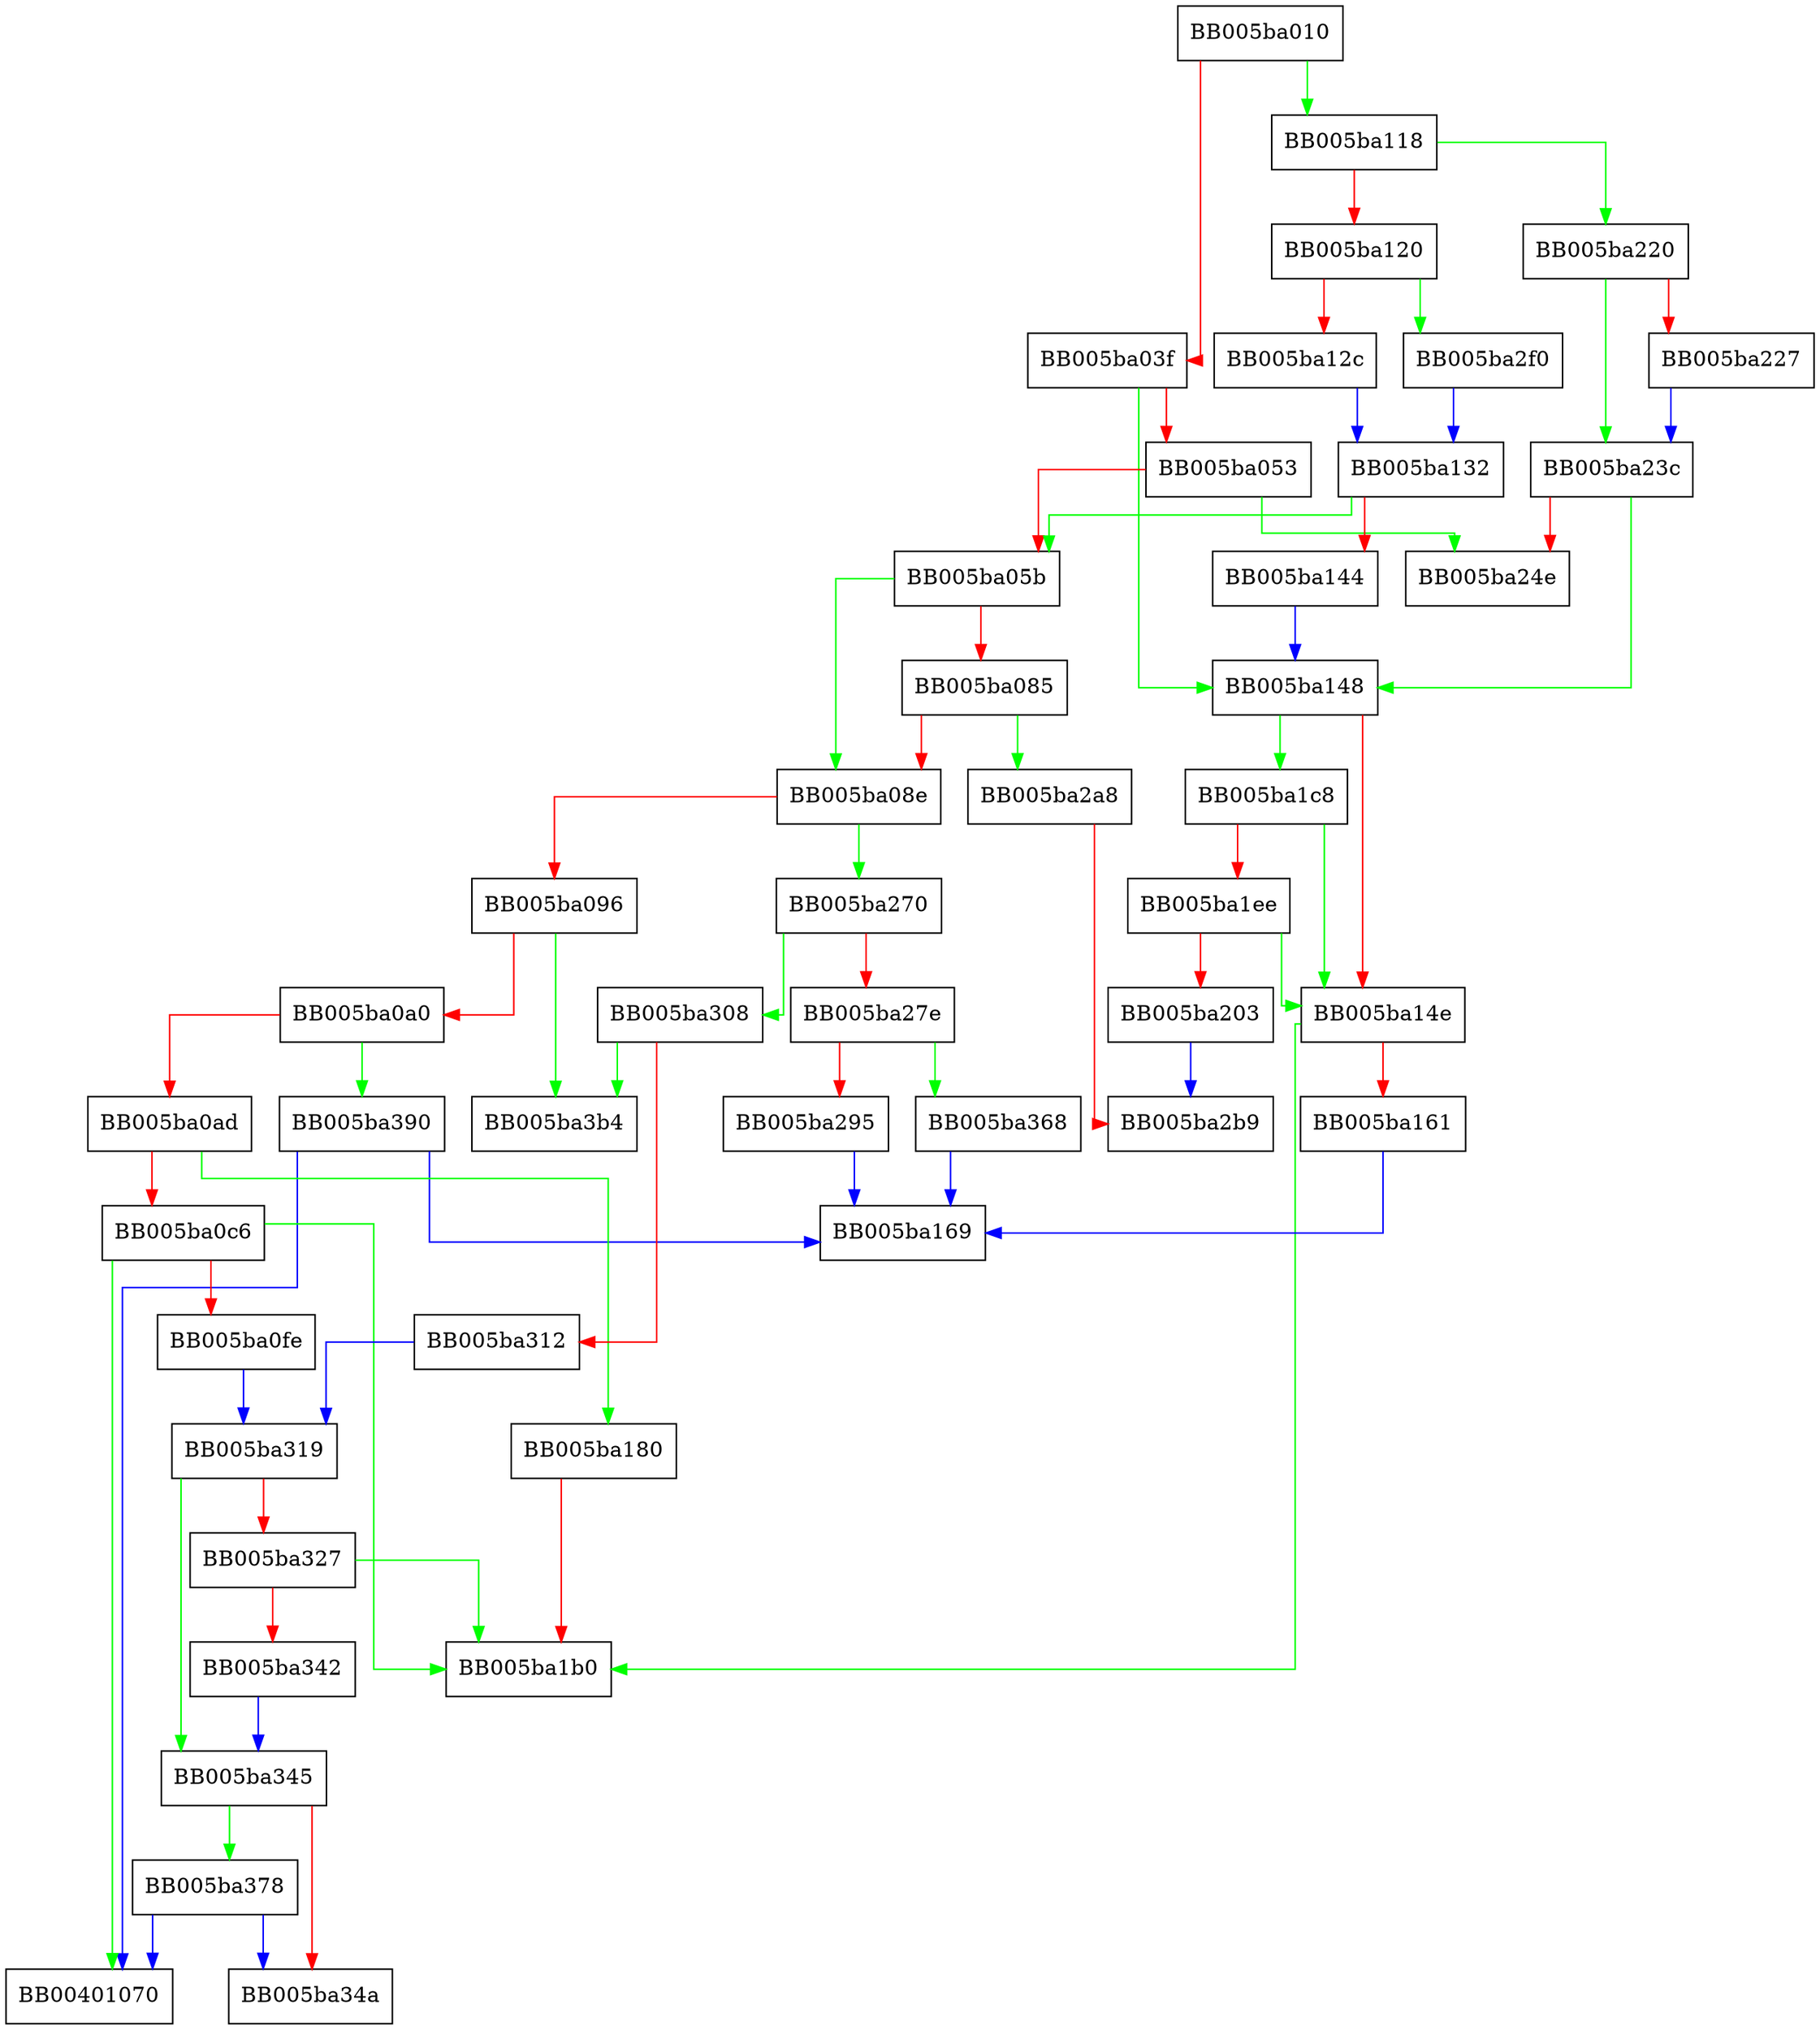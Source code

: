 digraph evp_EncryptDecryptUpdate {
  node [shape="box"];
  graph [splines=ortho];
  BB005ba010 -> BB005ba118 [color="green"];
  BB005ba010 -> BB005ba03f [color="red"];
  BB005ba03f -> BB005ba148 [color="green"];
  BB005ba03f -> BB005ba053 [color="red"];
  BB005ba053 -> BB005ba24e [color="green"];
  BB005ba053 -> BB005ba05b [color="red"];
  BB005ba05b -> BB005ba08e [color="green"];
  BB005ba05b -> BB005ba085 [color="red"];
  BB005ba085 -> BB005ba2a8 [color="green"];
  BB005ba085 -> BB005ba08e [color="red"];
  BB005ba08e -> BB005ba270 [color="green"];
  BB005ba08e -> BB005ba096 [color="red"];
  BB005ba096 -> BB005ba3b4 [color="green"];
  BB005ba096 -> BB005ba0a0 [color="red"];
  BB005ba0a0 -> BB005ba390 [color="green"];
  BB005ba0a0 -> BB005ba0ad [color="red"];
  BB005ba0ad -> BB005ba180 [color="green"];
  BB005ba0ad -> BB005ba0c6 [color="red"];
  BB005ba0c6 -> BB00401070 [color="green"];
  BB005ba0c6 -> BB005ba1b0 [color="green"];
  BB005ba0c6 -> BB005ba0fe [color="red"];
  BB005ba0fe -> BB005ba319 [color="blue"];
  BB005ba118 -> BB005ba220 [color="green"];
  BB005ba118 -> BB005ba120 [color="red"];
  BB005ba120 -> BB005ba2f0 [color="green"];
  BB005ba120 -> BB005ba12c [color="red"];
  BB005ba12c -> BB005ba132 [color="blue"];
  BB005ba132 -> BB005ba05b [color="green"];
  BB005ba132 -> BB005ba144 [color="red"];
  BB005ba144 -> BB005ba148 [color="blue"];
  BB005ba148 -> BB005ba1c8 [color="green"];
  BB005ba148 -> BB005ba14e [color="red"];
  BB005ba14e -> BB005ba1b0 [color="green"];
  BB005ba14e -> BB005ba161 [color="red"];
  BB005ba161 -> BB005ba169 [color="blue"];
  BB005ba180 -> BB005ba1b0 [color="red"];
  BB005ba1c8 -> BB005ba14e [color="green"];
  BB005ba1c8 -> BB005ba1ee [color="red"];
  BB005ba1ee -> BB005ba14e [color="green"];
  BB005ba1ee -> BB005ba203 [color="red"];
  BB005ba203 -> BB005ba2b9 [color="blue"];
  BB005ba220 -> BB005ba23c [color="green"];
  BB005ba220 -> BB005ba227 [color="red"];
  BB005ba227 -> BB005ba23c [color="blue"];
  BB005ba23c -> BB005ba148 [color="green"];
  BB005ba23c -> BB005ba24e [color="red"];
  BB005ba270 -> BB005ba308 [color="green"];
  BB005ba270 -> BB005ba27e [color="red"];
  BB005ba27e -> BB005ba368 [color="green"];
  BB005ba27e -> BB005ba295 [color="red"];
  BB005ba295 -> BB005ba169 [color="blue"];
  BB005ba2a8 -> BB005ba2b9 [color="red"];
  BB005ba2f0 -> BB005ba132 [color="blue"];
  BB005ba308 -> BB005ba3b4 [color="green"];
  BB005ba308 -> BB005ba312 [color="red"];
  BB005ba312 -> BB005ba319 [color="blue"];
  BB005ba319 -> BB005ba345 [color="green"];
  BB005ba319 -> BB005ba327 [color="red"];
  BB005ba327 -> BB005ba1b0 [color="green"];
  BB005ba327 -> BB005ba342 [color="red"];
  BB005ba342 -> BB005ba345 [color="blue"];
  BB005ba345 -> BB005ba378 [color="green"];
  BB005ba345 -> BB005ba34a [color="red"];
  BB005ba368 -> BB005ba169 [color="blue"];
  BB005ba378 -> BB00401070 [color="blue"];
  BB005ba378 -> BB005ba34a [color="blue"];
  BB005ba390 -> BB00401070 [color="blue"];
  BB005ba390 -> BB005ba169 [color="blue"];
}